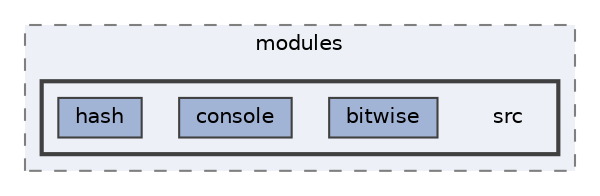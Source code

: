 digraph "/Users/fola/Documents/ArkScript/Ark/lib/modules/src"
{
 // INTERACTIVE_SVG=YES
 // LATEX_PDF_SIZE
  bgcolor="transparent";
  edge [fontname=Helvetica,fontsize=10,labelfontname=Helvetica,labelfontsize=10];
  node [fontname=Helvetica,fontsize=10,shape=box,height=0.2,width=0.4];
  compound=true
  subgraph clusterdir_e1dbc8ba94a86723d4c32227b7c46099 {
    graph [ bgcolor="#edf0f7", pencolor="grey50", label="modules", fontname=Helvetica,fontsize=10 style="filled,dashed", URL="dir_e1dbc8ba94a86723d4c32227b7c46099.html",tooltip=""]
  subgraph clusterdir_9985dd985f66462ade73a56b3831da65 {
    graph [ bgcolor="#edf0f7", pencolor="grey25", label="", fontname=Helvetica,fontsize=10 style="filled,bold", URL="dir_9985dd985f66462ade73a56b3831da65.html",tooltip=""]
    dir_9985dd985f66462ade73a56b3831da65 [shape=plaintext, label="src"];
  dir_c17c6e61fd6faf5f3b8b04d9f2727f61 [label="bitwise", fillcolor="#a2b4d6", color="grey25", style="filled", URL="dir_c17c6e61fd6faf5f3b8b04d9f2727f61.html",tooltip=""];
  dir_5ccd28fb76cd73b0cd586c76f4092581 [label="console", fillcolor="#a2b4d6", color="grey25", style="filled", URL="dir_5ccd28fb76cd73b0cd586c76f4092581.html",tooltip=""];
  dir_fb4ee797c2d4e2876130ea9ad70f2d0b [label="hash", fillcolor="#a2b4d6", color="grey25", style="filled", URL="dir_fb4ee797c2d4e2876130ea9ad70f2d0b.html",tooltip=""];
  }
  }
}
